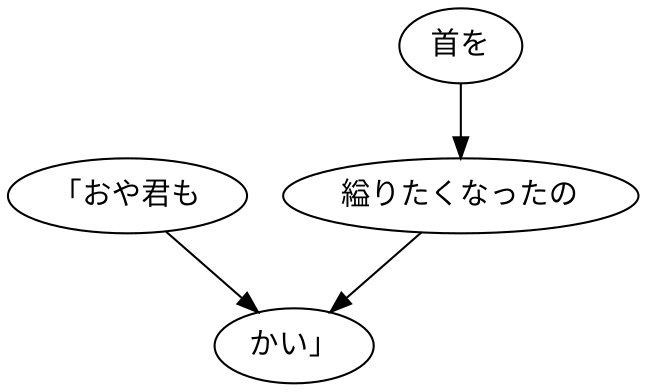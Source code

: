 digraph graph1103 {
	node0 [label="「おや君も"];
	node1 [label="首を"];
	node2 [label="縊りたくなったの"];
	node3 [label="かい」"];
	node0 -> node3;
	node1 -> node2;
	node2 -> node3;
}
